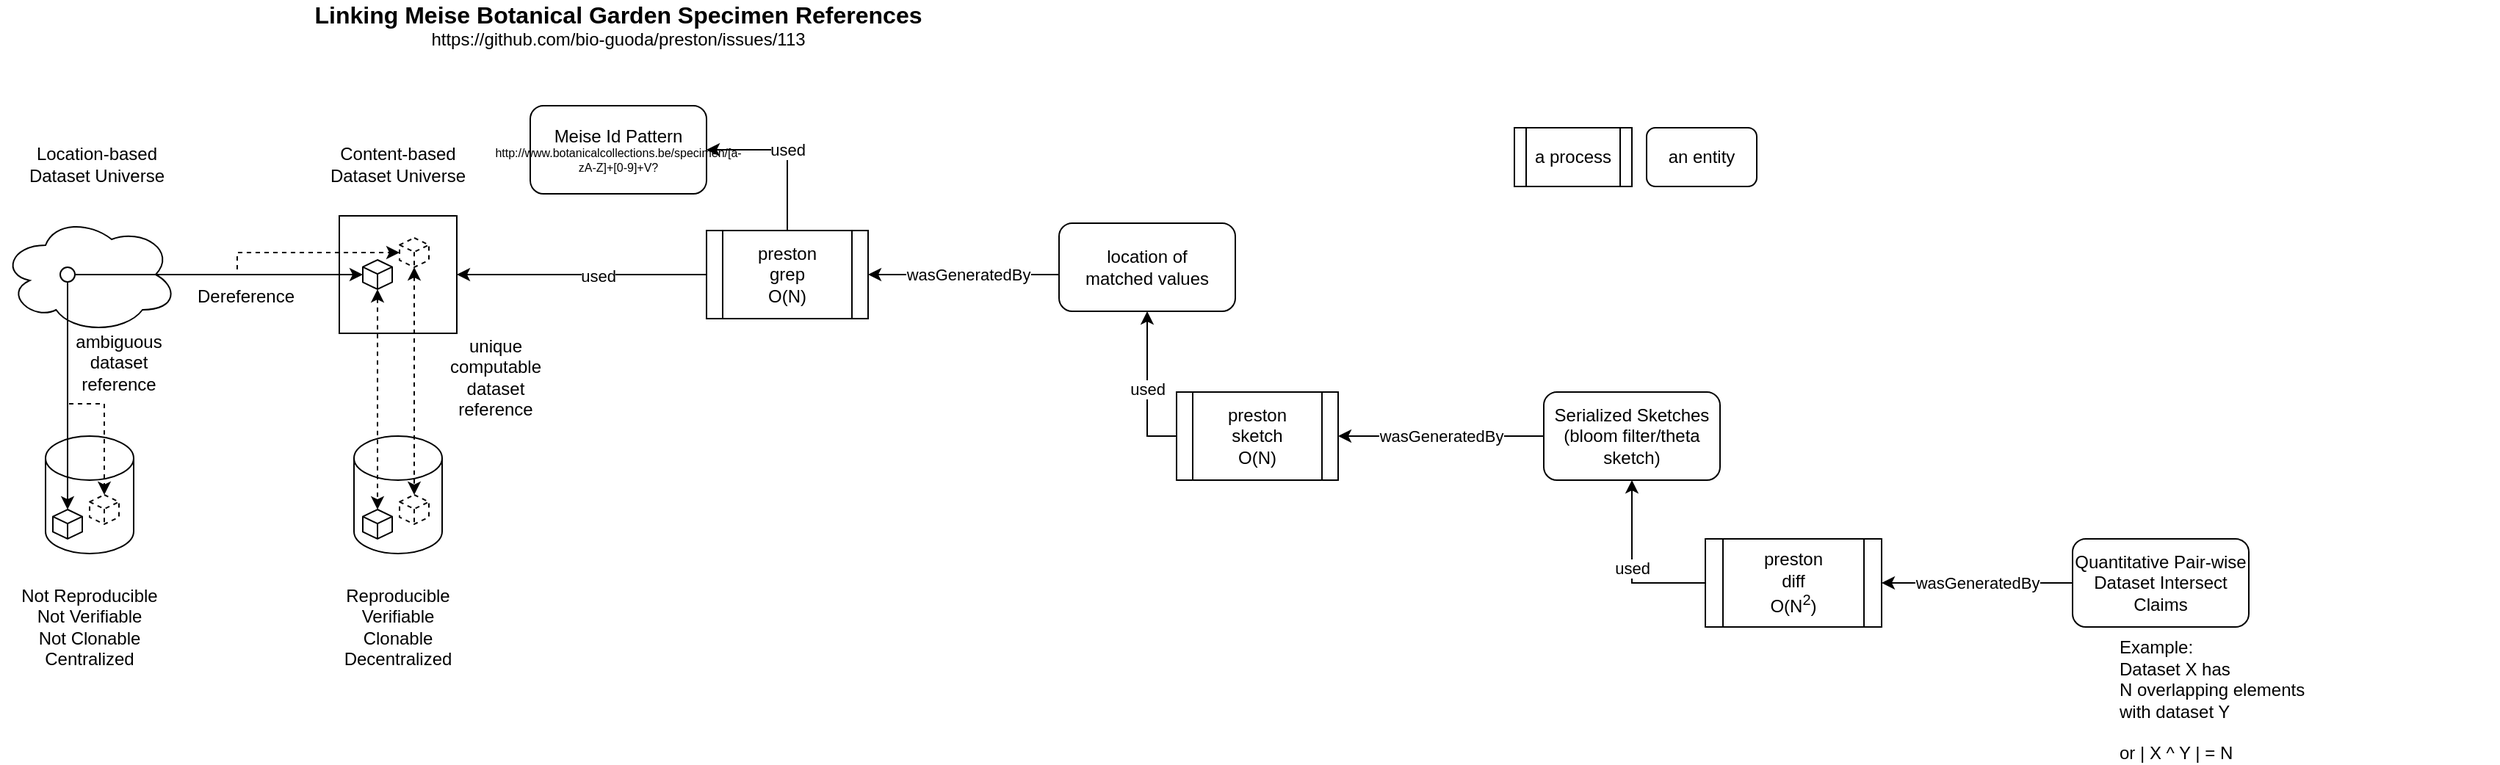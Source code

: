 <mxfile version="13.10.0" type="device"><diagram id="KIE13Q6r6VawRjMjFlNg" name="Page-1"><mxGraphModel dx="868" dy="487" grid="1" gridSize="10" guides="1" tooltips="1" connect="1" arrows="1" fold="1" page="1" pageScale="1" pageWidth="850" pageHeight="1100" math="0" shadow="0"><root><mxCell id="0"/><mxCell id="1" parent="0"/><mxCell id="vqFmRx1DYh08fSHJZmiP-1" value="" style="whiteSpace=wrap;html=1;aspect=fixed;" parent="1" vertex="1"><mxGeometry x="250" y="240" width="80" height="80" as="geometry"/></mxCell><mxCell id="vqFmRx1DYh08fSHJZmiP-2" value="" style="shape=cylinder3;whiteSpace=wrap;html=1;boundedLbl=1;backgroundOutline=1;size=15;" parent="1" vertex="1"><mxGeometry x="260" y="390" width="60" height="80" as="geometry"/></mxCell><mxCell id="vqFmRx1DYh08fSHJZmiP-4" value="" style="ellipse;shape=cloud;whiteSpace=wrap;html=1;" parent="1" vertex="1"><mxGeometry x="20" y="240" width="120" height="80" as="geometry"/></mxCell><mxCell id="vqFmRx1DYh08fSHJZmiP-8" value="&lt;div&gt;Location-based &lt;br&gt;&lt;/div&gt;&lt;div&gt;Dataset Universe&lt;br&gt;&lt;/div&gt;" style="text;html=1;strokeColor=none;fillColor=none;align=center;verticalAlign=middle;whiteSpace=wrap;rounded=0;" parent="1" vertex="1"><mxGeometry x="35" y="190" width="100" height="30" as="geometry"/></mxCell><mxCell id="vqFmRx1DYh08fSHJZmiP-10" value="&lt;div&gt;Content-based &lt;br&gt;&lt;/div&gt;&lt;div&gt;Dataset Universe&lt;br&gt;&lt;/div&gt;" style="text;html=1;strokeColor=none;fillColor=none;align=center;verticalAlign=middle;whiteSpace=wrap;rounded=0;" parent="1" vertex="1"><mxGeometry x="240" y="185" width="100" height="40" as="geometry"/></mxCell><mxCell id="vqFmRx1DYh08fSHJZmiP-13" value="Dereference" style="text;html=1;align=center;verticalAlign=middle;resizable=0;points=[];autosize=1;" parent="1" vertex="1"><mxGeometry x="146" y="285" width="80" height="20" as="geometry"/></mxCell><mxCell id="vqFmRx1DYh08fSHJZmiP-15" value="&lt;div&gt;unique &lt;br&gt;&lt;/div&gt;&lt;div&gt;computable&lt;/div&gt;&lt;div&gt;dataset&lt;br&gt;&lt;/div&gt;&lt;div&gt;reference&lt;/div&gt;" style="text;html=1;strokeColor=none;fillColor=none;align=center;verticalAlign=middle;whiteSpace=wrap;rounded=0;" parent="1" vertex="1"><mxGeometry x="311" y="340" width="91" height="20" as="geometry"/></mxCell><mxCell id="vqFmRx1DYh08fSHJZmiP-20" value="" style="ellipse;whiteSpace=wrap;html=1;aspect=fixed;" parent="1" vertex="1"><mxGeometry x="60" y="275" width="10" height="10" as="geometry"/></mxCell><mxCell id="vqFmRx1DYh08fSHJZmiP-21" value="" style="shape=cylinder3;whiteSpace=wrap;html=1;boundedLbl=1;backgroundOutline=1;size=15;" parent="1" vertex="1"><mxGeometry x="50" y="390" width="60" height="80" as="geometry"/></mxCell><mxCell id="vqFmRx1DYh08fSHJZmiP-31" value="" style="whiteSpace=wrap;html=1;shape=mxgraph.basic.isocube;isoAngle=15;" parent="1" vertex="1"><mxGeometry x="55" y="440" width="20" height="20" as="geometry"/></mxCell><mxCell id="vqFmRx1DYh08fSHJZmiP-32" value="" style="whiteSpace=wrap;html=1;shape=mxgraph.basic.isocube;isoAngle=15;" parent="1" vertex="1"><mxGeometry x="266" y="440" width="20" height="20" as="geometry"/></mxCell><mxCell id="vqFmRx1DYh08fSHJZmiP-34" style="edgeStyle=orthogonalEdgeStyle;rounded=0;orthogonalLoop=1;jettySize=auto;html=1;exitX=0.5;exitY=1;exitDx=0;exitDy=0;entryX=0.5;entryY=0;entryDx=0;entryDy=0;entryPerimeter=0;" parent="1" source="vqFmRx1DYh08fSHJZmiP-20" target="vqFmRx1DYh08fSHJZmiP-31" edge="1"><mxGeometry relative="1" as="geometry"/></mxCell><mxCell id="vqFmRx1DYh08fSHJZmiP-12" style="edgeStyle=orthogonalEdgeStyle;rounded=0;orthogonalLoop=1;jettySize=auto;html=1;exitX=0.417;exitY=0.5;exitDx=0;exitDy=0;exitPerimeter=0;entryX=0;entryY=0.5;entryDx=0;entryDy=0;entryPerimeter=0;" parent="1" source="vqFmRx1DYh08fSHJZmiP-4" target="vqFmRx1DYh08fSHJZmiP-45" edge="1"><mxGeometry relative="1" as="geometry"><mxPoint x="240" y="280" as="targetPoint"/></mxGeometry></mxCell><mxCell id="vqFmRx1DYh08fSHJZmiP-44" value="" style="whiteSpace=wrap;html=1;shape=mxgraph.basic.isocube;isoAngle=15;dashed=1;" parent="1" vertex="1"><mxGeometry x="80" y="430" width="20" height="20" as="geometry"/></mxCell><mxCell id="vqFmRx1DYh08fSHJZmiP-52" style="edgeStyle=orthogonalEdgeStyle;rounded=0;orthogonalLoop=1;jettySize=auto;html=1;entryX=0.5;entryY=0;entryDx=0;entryDy=0;entryPerimeter=0;dashed=1;startArrow=classic;startFill=1;" parent="1" source="vqFmRx1DYh08fSHJZmiP-45" target="vqFmRx1DYh08fSHJZmiP-32" edge="1"><mxGeometry relative="1" as="geometry"/></mxCell><mxCell id="vqFmRx1DYh08fSHJZmiP-45" value="" style="whiteSpace=wrap;html=1;shape=mxgraph.basic.isocube;isoAngle=15;" parent="1" vertex="1"><mxGeometry x="266" y="270" width="20" height="20" as="geometry"/></mxCell><mxCell id="vqFmRx1DYh08fSHJZmiP-46" style="edgeStyle=orthogonalEdgeStyle;rounded=0;orthogonalLoop=1;jettySize=auto;html=1;exitX=0.5;exitY=1;exitDx=0;exitDy=0;dashed=1;" parent="1" edge="1"><mxGeometry relative="1" as="geometry"><mxPoint x="125.0" y="340" as="sourcePoint"/><mxPoint x="125.0" y="340" as="targetPoint"/></mxGeometry></mxCell><mxCell id="vqFmRx1DYh08fSHJZmiP-47" style="edgeStyle=orthogonalEdgeStyle;rounded=0;orthogonalLoop=1;jettySize=auto;html=1;exitX=0.5;exitY=1;exitDx=0;exitDy=0;entryX=0.5;entryY=0;entryDx=0;entryDy=0;entryPerimeter=0;dashed=1;" parent="1" source="vqFmRx1DYh08fSHJZmiP-20" target="vqFmRx1DYh08fSHJZmiP-44" edge="1"><mxGeometry relative="1" as="geometry"><mxPoint x="75.0" y="295" as="sourcePoint"/><mxPoint x="75.0" y="450" as="targetPoint"/><Array as="points"><mxPoint x="65" y="368"/><mxPoint x="90" y="368"/></Array></mxGeometry></mxCell><mxCell id="vqFmRx1DYh08fSHJZmiP-48" value="" style="whiteSpace=wrap;html=1;shape=mxgraph.basic.isocube;isoAngle=15;dashed=1;" parent="1" vertex="1"><mxGeometry x="291" y="430" width="20" height="20" as="geometry"/></mxCell><mxCell id="vqFmRx1DYh08fSHJZmiP-53" style="edgeStyle=orthogonalEdgeStyle;rounded=0;orthogonalLoop=1;jettySize=auto;html=1;exitX=0.5;exitY=1;exitDx=0;exitDy=0;exitPerimeter=0;entryX=0.5;entryY=0;entryDx=0;entryDy=0;entryPerimeter=0;dashed=1;startArrow=classic;startFill=1;" parent="1" source="vqFmRx1DYh08fSHJZmiP-50" target="vqFmRx1DYh08fSHJZmiP-48" edge="1"><mxGeometry relative="1" as="geometry"/></mxCell><mxCell id="vqFmRx1DYh08fSHJZmiP-50" value="" style="whiteSpace=wrap;html=1;shape=mxgraph.basic.isocube;isoAngle=15;dashed=1;" parent="1" vertex="1"><mxGeometry x="291" y="255" width="20" height="20" as="geometry"/></mxCell><mxCell id="vqFmRx1DYh08fSHJZmiP-51" style="edgeStyle=orthogonalEdgeStyle;rounded=0;orthogonalLoop=1;jettySize=auto;html=1;exitX=1;exitY=0.5;exitDx=0;exitDy=0;entryX=0;entryY=0.5;entryDx=0;entryDy=0;entryPerimeter=0;dashed=1;" parent="1" source="vqFmRx1DYh08fSHJZmiP-20" target="vqFmRx1DYh08fSHJZmiP-50" edge="1"><mxGeometry relative="1" as="geometry"><mxPoint x="250.0" y="290" as="targetPoint"/><mxPoint x="80.04" y="290" as="sourcePoint"/></mxGeometry></mxCell><mxCell id="vqFmRx1DYh08fSHJZmiP-54" value="&lt;div&gt;ambiguous&lt;/div&gt;&lt;div&gt;dataset&lt;/div&gt;&lt;div&gt;reference&lt;br&gt;&lt;/div&gt;" style="text;html=1;strokeColor=none;fillColor=none;align=center;verticalAlign=middle;whiteSpace=wrap;rounded=0;" parent="1" vertex="1"><mxGeometry x="80" y="330" width="40" height="20" as="geometry"/></mxCell><mxCell id="vqFmRx1DYh08fSHJZmiP-56" value="&lt;div&gt;Reproducible&lt;/div&gt;&lt;div&gt;Verifiable&lt;/div&gt;&lt;div&gt;Clonable&lt;br&gt;&lt;/div&gt;&lt;div&gt;Decentralized&lt;br&gt;&lt;/div&gt;" style="text;html=1;strokeColor=none;fillColor=none;align=center;verticalAlign=middle;whiteSpace=wrap;rounded=0;dashed=1;" parent="1" vertex="1"><mxGeometry x="270" y="510" width="40" height="20" as="geometry"/></mxCell><mxCell id="vqFmRx1DYh08fSHJZmiP-59" value="&lt;div&gt;Not Reproducible&lt;/div&gt;&lt;div&gt;Not Verifiable&lt;/div&gt;&lt;div&gt;Not Clonable&lt;br&gt;&lt;/div&gt;&lt;div&gt;Centralized&lt;br&gt;&lt;/div&gt;" style="text;html=1;strokeColor=none;fillColor=none;align=center;verticalAlign=middle;whiteSpace=wrap;rounded=0;dashed=1;" parent="1" vertex="1"><mxGeometry x="25" y="510" width="110" height="20" as="geometry"/></mxCell><mxCell id="GQZ_DmF-fpJYN1FBiTJt-1" value="&lt;div style=&quot;font-size: 16px&quot;&gt;&lt;b&gt;Linking Meise Botanical Garden Specimen References&lt;/b&gt;&lt;/div&gt;&lt;div&gt;https://github.com/bio-guoda/preston/issues/113&lt;br&gt;&lt;/div&gt;" style="text;html=1;strokeColor=none;fillColor=none;align=center;verticalAlign=middle;whiteSpace=wrap;rounded=0;" vertex="1" parent="1"><mxGeometry x="215" y="100" width="450" height="20" as="geometry"/></mxCell><mxCell id="GQZ_DmF-fpJYN1FBiTJt-4" style="edgeStyle=orthogonalEdgeStyle;rounded=0;orthogonalLoop=1;jettySize=auto;html=1;exitX=0;exitY=0.5;exitDx=0;exitDy=0;entryX=1;entryY=0.5;entryDx=0;entryDy=0;" edge="1" parent="1" source="GQZ_DmF-fpJYN1FBiTJt-3" target="vqFmRx1DYh08fSHJZmiP-1"><mxGeometry relative="1" as="geometry"/></mxCell><mxCell id="GQZ_DmF-fpJYN1FBiTJt-5" value="used" style="edgeLabel;html=1;align=center;verticalAlign=middle;resizable=0;points=[];" vertex="1" connectable="0" parent="GQZ_DmF-fpJYN1FBiTJt-4"><mxGeometry x="-0.124" y="1" relative="1" as="geometry"><mxPoint as="offset"/></mxGeometry></mxCell><mxCell id="GQZ_DmF-fpJYN1FBiTJt-7" value="used" style="edgeStyle=orthogonalEdgeStyle;rounded=0;orthogonalLoop=1;jettySize=auto;html=1;entryX=1;entryY=0.5;entryDx=0;entryDy=0;" edge="1" parent="1" source="GQZ_DmF-fpJYN1FBiTJt-3" target="GQZ_DmF-fpJYN1FBiTJt-6"><mxGeometry relative="1" as="geometry"/></mxCell><mxCell id="GQZ_DmF-fpJYN1FBiTJt-9" value="wasGeneratedBy" style="edgeStyle=orthogonalEdgeStyle;rounded=0;orthogonalLoop=1;jettySize=auto;html=1;exitX=1;exitY=0.5;exitDx=0;exitDy=0;entryX=0;entryY=0.5;entryDx=0;entryDy=0;startArrow=classic;startFill=1;endArrow=none;endFill=0;" edge="1" parent="1" source="GQZ_DmF-fpJYN1FBiTJt-3" target="GQZ_DmF-fpJYN1FBiTJt-8"><mxGeometry relative="1" as="geometry"><Array as="points"><mxPoint x="650" y="280"/><mxPoint x="650" y="280"/></Array></mxGeometry></mxCell><mxCell id="GQZ_DmF-fpJYN1FBiTJt-3" value="&lt;div&gt;preston &lt;br&gt;&lt;/div&gt;&lt;div&gt;grep&lt;/div&gt;&lt;div&gt;O(N)&lt;br&gt;&lt;/div&gt;" style="shape=process;whiteSpace=wrap;html=1;backgroundOutline=1;" vertex="1" parent="1"><mxGeometry x="500" y="250" width="110" height="60" as="geometry"/></mxCell><mxCell id="GQZ_DmF-fpJYN1FBiTJt-6" value="&lt;div&gt;Meise Id Pattern&lt;/div&gt;&lt;div style=&quot;font-size: 8px&quot;&gt;http://www.botanicalcollections.be/specimen/[a-zA-Z]+[0-9]+V?&lt;br&gt;&lt;/div&gt;" style="rounded=1;whiteSpace=wrap;html=1;" vertex="1" parent="1"><mxGeometry x="380" y="165" width="120" height="60" as="geometry"/></mxCell><mxCell id="GQZ_DmF-fpJYN1FBiTJt-13" value="used" style="edgeStyle=orthogonalEdgeStyle;rounded=0;orthogonalLoop=1;jettySize=auto;html=1;exitX=0.5;exitY=1;exitDx=0;exitDy=0;entryX=0;entryY=0.5;entryDx=0;entryDy=0;startArrow=classic;startFill=1;endArrow=none;endFill=0;" edge="1" parent="1" source="GQZ_DmF-fpJYN1FBiTJt-8" target="GQZ_DmF-fpJYN1FBiTJt-10"><mxGeometry relative="1" as="geometry"><Array as="points"><mxPoint x="800" y="390"/></Array></mxGeometry></mxCell><mxCell id="GQZ_DmF-fpJYN1FBiTJt-8" value="&lt;div&gt;location of&lt;br&gt;&lt;/div&gt;&lt;div&gt;matched values&lt;br&gt;&lt;/div&gt;" style="rounded=1;whiteSpace=wrap;html=1;" vertex="1" parent="1"><mxGeometry x="740" y="245" width="120" height="60" as="geometry"/></mxCell><mxCell id="GQZ_DmF-fpJYN1FBiTJt-17" value="wasGeneratedBy" style="edgeStyle=orthogonalEdgeStyle;rounded=0;orthogonalLoop=1;jettySize=auto;html=1;exitX=1;exitY=0.5;exitDx=0;exitDy=0;entryX=0;entryY=0.5;entryDx=0;entryDy=0;startArrow=classic;startFill=1;endArrow=none;endFill=0;" edge="1" parent="1" source="GQZ_DmF-fpJYN1FBiTJt-10" target="GQZ_DmF-fpJYN1FBiTJt-14"><mxGeometry relative="1" as="geometry"/></mxCell><mxCell id="GQZ_DmF-fpJYN1FBiTJt-10" value="&lt;div&gt;preston &lt;br&gt;&lt;/div&gt;&lt;div&gt;sketch&lt;/div&gt;&lt;div&gt;O(N)&lt;br&gt;&lt;/div&gt;" style="shape=process;whiteSpace=wrap;html=1;backgroundOutline=1;" vertex="1" parent="1"><mxGeometry x="820" y="360" width="110" height="60" as="geometry"/></mxCell><mxCell id="GQZ_DmF-fpJYN1FBiTJt-20" value="used" style="edgeStyle=orthogonalEdgeStyle;rounded=0;orthogonalLoop=1;jettySize=auto;html=1;exitX=0.5;exitY=1;exitDx=0;exitDy=0;entryX=0;entryY=0.5;entryDx=0;entryDy=0;startArrow=classic;startFill=1;endArrow=none;endFill=0;" edge="1" parent="1" source="GQZ_DmF-fpJYN1FBiTJt-14" target="GQZ_DmF-fpJYN1FBiTJt-18"><mxGeometry relative="1" as="geometry"/></mxCell><mxCell id="GQZ_DmF-fpJYN1FBiTJt-14" value="Serialized Sketches&lt;br&gt;(bloom filter/theta sketch)" style="rounded=1;whiteSpace=wrap;html=1;" vertex="1" parent="1"><mxGeometry x="1070" y="360" width="120" height="60" as="geometry"/></mxCell><mxCell id="GQZ_DmF-fpJYN1FBiTJt-24" value="wasGeneratedBy" style="edgeStyle=orthogonalEdgeStyle;rounded=0;orthogonalLoop=1;jettySize=auto;html=1;exitX=1;exitY=0.5;exitDx=0;exitDy=0;startArrow=classic;startFill=1;endArrow=none;endFill=0;" edge="1" parent="1" source="GQZ_DmF-fpJYN1FBiTJt-18" target="GQZ_DmF-fpJYN1FBiTJt-23"><mxGeometry relative="1" as="geometry"/></mxCell><mxCell id="GQZ_DmF-fpJYN1FBiTJt-18" value="preston&lt;br&gt;&lt;div&gt;diff&lt;/div&gt;&lt;div&gt;O(N&lt;sup&gt;2&lt;/sup&gt;)&lt;br&gt;&lt;/div&gt;" style="shape=process;whiteSpace=wrap;html=1;backgroundOutline=1;" vertex="1" parent="1"><mxGeometry x="1180" y="460" width="120" height="60" as="geometry"/></mxCell><mxCell id="GQZ_DmF-fpJYN1FBiTJt-21" value="a process" style="shape=process;whiteSpace=wrap;html=1;backgroundOutline=1;" vertex="1" parent="1"><mxGeometry x="1050" y="180" width="80" height="40" as="geometry"/></mxCell><mxCell id="GQZ_DmF-fpJYN1FBiTJt-22" value="an entity" style="rounded=1;whiteSpace=wrap;html=1;" vertex="1" parent="1"><mxGeometry x="1140" y="180" width="75" height="40" as="geometry"/></mxCell><mxCell id="GQZ_DmF-fpJYN1FBiTJt-23" value="Quantitative Pair-wise Dataset Intersect Claims" style="rounded=1;whiteSpace=wrap;html=1;" vertex="1" parent="1"><mxGeometry x="1430" y="460" width="120" height="60" as="geometry"/></mxCell><mxCell id="GQZ_DmF-fpJYN1FBiTJt-26" value="&lt;div align=&quot;left&quot;&gt;Example: &lt;br&gt;&lt;/div&gt;&lt;div align=&quot;left&quot;&gt;Dataset X has &lt;br&gt;&lt;/div&gt;&lt;div align=&quot;left&quot;&gt;N overlapping elements&lt;/div&gt;&lt;div align=&quot;left&quot;&gt; with dataset Y&lt;/div&gt;&lt;div align=&quot;left&quot;&gt;&lt;br&gt;&lt;/div&gt;&lt;div align=&quot;left&quot;&gt;or | X ^ Y | = N&lt;br&gt;&lt;/div&gt;" style="text;html=1;strokeColor=none;fillColor=none;align=left;verticalAlign=middle;whiteSpace=wrap;rounded=0;" vertex="1" parent="1"><mxGeometry x="1460" y="560" width="260" height="20" as="geometry"/></mxCell></root></mxGraphModel></diagram></mxfile>